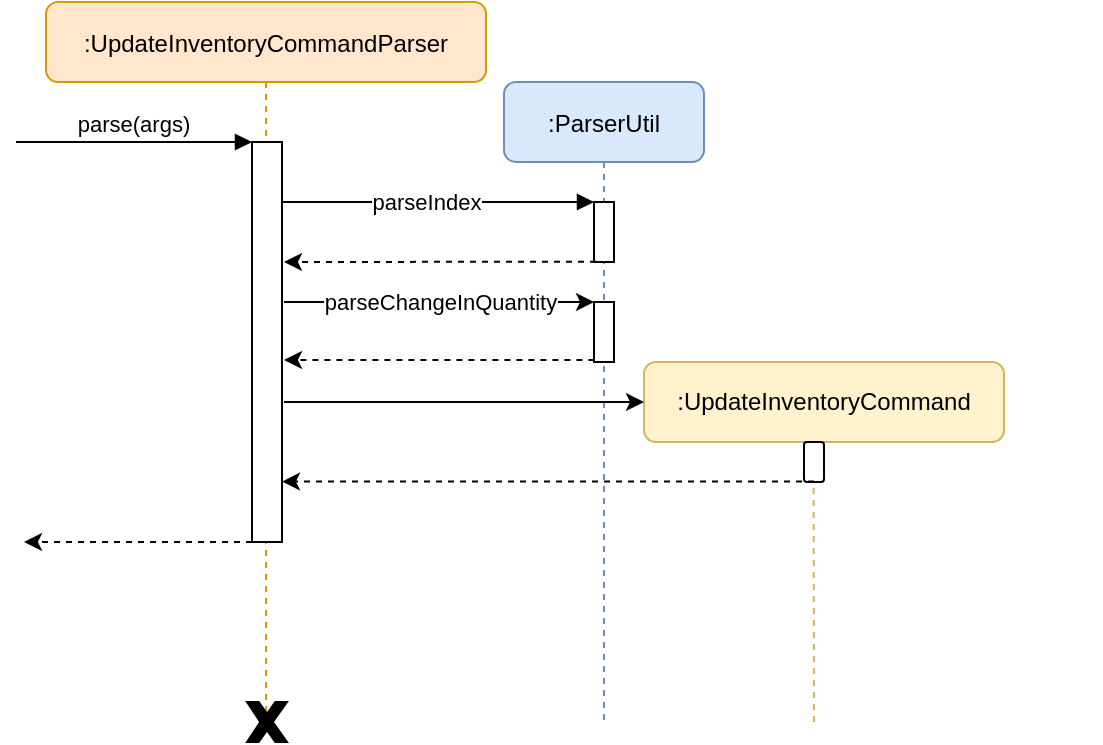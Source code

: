 <mxfile version="13.9.2" type="google"><diagram id="kgpKYQtTHZ0yAKxKKP6v" name="Page-1"><mxGraphModel dx="1426" dy="923" grid="1" gridSize="10" guides="1" tooltips="1" connect="1" arrows="1" fold="1" page="1" pageScale="1" pageWidth="850" pageHeight="1100" background="#ffffff" math="0" shadow="0"><root><mxCell id="0"/><mxCell id="1" parent="0"/><mxCell id="3nuBFxr9cyL0pnOWT2aG-1" value=":UpdateInventoryCommandParser" style="shape=umlLifeline;perimeter=lifelinePerimeter;container=1;collapsible=0;recursiveResize=0;rounded=1;shadow=0;strokeWidth=1;fillColor=#ffe6cc;strokeColor=#d79b00;" parent="1" vertex="1"><mxGeometry x="71" y="80" width="220" height="360" as="geometry"/></mxCell><mxCell id="3nuBFxr9cyL0pnOWT2aG-2" value="" style="points=[];perimeter=orthogonalPerimeter;rounded=0;shadow=0;strokeWidth=1;" parent="3nuBFxr9cyL0pnOWT2aG-1" vertex="1"><mxGeometry x="103" y="70" width="15" height="200" as="geometry"/></mxCell><mxCell id="3nuBFxr9cyL0pnOWT2aG-3" value="parse(args)" style="verticalAlign=bottom;startArrow=none;endArrow=block;startSize=8;shadow=0;strokeWidth=1;startFill=0;" parent="3nuBFxr9cyL0pnOWT2aG-1" target="3nuBFxr9cyL0pnOWT2aG-2" edge="1"><mxGeometry relative="1" as="geometry"><mxPoint x="-15" y="70" as="sourcePoint"/></mxGeometry></mxCell><mxCell id="3nuBFxr9cyL0pnOWT2aG-5" value=":ParserUtil" style="shape=umlLifeline;perimeter=lifelinePerimeter;container=1;collapsible=0;recursiveResize=0;rounded=1;shadow=0;strokeWidth=1;size=40;fillColor=#dae8fc;strokeColor=#6c8ebf;" parent="1" vertex="1"><mxGeometry x="300" y="120" width="100" height="320" as="geometry"/></mxCell><mxCell id="3nuBFxr9cyL0pnOWT2aG-6" value="" style="points=[];perimeter=orthogonalPerimeter;rounded=0;shadow=0;strokeWidth=1;" parent="3nuBFxr9cyL0pnOWT2aG-5" vertex="1"><mxGeometry x="45" y="60" width="10" height="30" as="geometry"/></mxCell><mxCell id="3nuBFxr9cyL0pnOWT2aG-4" value="" style="points=[];perimeter=orthogonalPerimeter;rounded=0;shadow=0;strokeWidth=1;" parent="3nuBFxr9cyL0pnOWT2aG-5" vertex="1"><mxGeometry x="45" y="110" width="10" height="30" as="geometry"/></mxCell><mxCell id="3nuBFxr9cyL0pnOWT2aG-8" value="" style="verticalAlign=bottom;endArrow=block;shadow=0;strokeWidth=1;" parent="1" source="3nuBFxr9cyL0pnOWT2aG-2" target="3nuBFxr9cyL0pnOWT2aG-6" edge="1"><mxGeometry relative="1" as="geometry"><mxPoint x="275" y="160" as="sourcePoint"/><Array as="points"><mxPoint x="280" y="180"/></Array></mxGeometry></mxCell><mxCell id="ZvUBlLfRHNGKJ5I2yVPx-3" value="parseIndex" style="edgeLabel;html=1;align=center;verticalAlign=middle;resizable=0;points=[];" parent="3nuBFxr9cyL0pnOWT2aG-8" vertex="1" connectable="0"><mxGeometry x="0.161" y="-19" relative="1" as="geometry"><mxPoint x="-19" y="-19" as="offset"/></mxGeometry></mxCell><mxCell id="-x0xb8-hn3cwTsvxWdFa-1" value="" style="endArrow=classic;html=1;dashed=1;exitX=0.1;exitY=0.995;exitDx=0;exitDy=0;exitPerimeter=0;" parent="1" source="3nuBFxr9cyL0pnOWT2aG-6" edge="1"><mxGeometry width="50" height="50" relative="1" as="geometry"><mxPoint x="400" y="300" as="sourcePoint"/><mxPoint x="190" y="210" as="targetPoint"/></mxGeometry></mxCell><mxCell id="-x0xb8-hn3cwTsvxWdFa-2" value="" style="endArrow=classic;html=1;" parent="1" target="3nuBFxr9cyL0pnOWT2aG-4" edge="1"><mxGeometry width="50" height="50" relative="1" as="geometry"><mxPoint x="190" y="230" as="sourcePoint"/><mxPoint x="450" y="250" as="targetPoint"/><Array as="points"><mxPoint x="320" y="230"/></Array></mxGeometry></mxCell><mxCell id="ZvUBlLfRHNGKJ5I2yVPx-2" value="parseChangeInQuantity" style="edgeLabel;html=1;align=center;verticalAlign=middle;resizable=0;points=[];" parent="-x0xb8-hn3cwTsvxWdFa-2" vertex="1" connectable="0"><mxGeometry x="0.677" y="-52" relative="1" as="geometry"><mxPoint x="-52" y="-52" as="offset"/></mxGeometry></mxCell><mxCell id="-x0xb8-hn3cwTsvxWdFa-4" value="" style="endArrow=classic;html=1;exitX=0.02;exitY=0.967;exitDx=0;exitDy=0;exitPerimeter=0;dashed=1;" parent="1" source="3nuBFxr9cyL0pnOWT2aG-4" edge="1"><mxGeometry width="50" height="50" relative="1" as="geometry"><mxPoint x="350" y="281" as="sourcePoint"/><mxPoint x="190" y="259" as="targetPoint"/></mxGeometry></mxCell><mxCell id="-x0xb8-hn3cwTsvxWdFa-16" value="" style="endArrow=none;dashed=1;html=1;strokeColor=#d6b656;entryX=0.48;entryY=1.01;entryDx=0;entryDy=0;entryPerimeter=0;fillColor=#fff2cc;" parent="1" edge="1"><mxGeometry width="50" height="50" relative="1" as="geometry"><mxPoint x="455" y="440" as="sourcePoint"/><mxPoint x="454.8" y="310.2" as="targetPoint"/></mxGeometry></mxCell><mxCell id="-x0xb8-hn3cwTsvxWdFa-24" value="" style="endArrow=classic;html=1;strokeColor=#000000;dashed=1;" parent="1" edge="1"><mxGeometry width="50" height="50" relative="1" as="geometry"><mxPoint x="590" y="380" as="sourcePoint"/><mxPoint x="590" y="380" as="targetPoint"/></mxGeometry></mxCell><mxCell id="-x0xb8-hn3cwTsvxWdFa-32" value=":UpdateInventoryCommand" style="rounded=1;whiteSpace=wrap;html=1;strokeColor=#d6b656;fillColor=#fff2cc;" parent="1" vertex="1"><mxGeometry x="370" y="260" width="180" height="40" as="geometry"/></mxCell><mxCell id="-x0xb8-hn3cwTsvxWdFa-33" value="" style="html=1;points=[];perimeter=orthogonalPerimeter;rounded=1;strokeColor=#000000;gradientColor=none;" parent="1" vertex="1"><mxGeometry x="450" y="300" width="10" height="20" as="geometry"/></mxCell><mxCell id="-x0xb8-hn3cwTsvxWdFa-34" value="" style="endArrow=classic;html=1;dashed=1;strokeColor=#000000;exitX=0.5;exitY=0.99;exitDx=0;exitDy=0;exitPerimeter=0;" parent="1" source="-x0xb8-hn3cwTsvxWdFa-33" target="3nuBFxr9cyL0pnOWT2aG-2" edge="1"><mxGeometry width="50" height="50" relative="1" as="geometry"><mxPoint x="700" y="480" as="sourcePoint"/><mxPoint x="450" y="340" as="targetPoint"/></mxGeometry></mxCell><mxCell id="t77Hw3vbl_aRerDUm1Da-1" value="" style="endArrow=classic;html=1;entryX=0;entryY=0.5;entryDx=0;entryDy=0;" parent="1" target="-x0xb8-hn3cwTsvxWdFa-32" edge="1"><mxGeometry width="50" height="50" relative="1" as="geometry"><mxPoint x="190" y="280" as="sourcePoint"/><mxPoint x="450" y="260" as="targetPoint"/></mxGeometry></mxCell><mxCell id="-x0xb8-hn3cwTsvxWdFa-36" value="" style="verticalLabelPosition=bottom;verticalAlign=top;html=1;shape=mxgraph.basic.x;rounded=1;strokeColor=#000000;gradientColor=none;fillColor=#000000;" parent="1" vertex="1"><mxGeometry x="171.5" y="430" width="20" height="20" as="geometry"/></mxCell><mxCell id="t77Hw3vbl_aRerDUm1Da-3" style="edgeStyle=orthogonalEdgeStyle;rounded=0;orthogonalLoop=1;jettySize=auto;html=1;exitX=0.33;exitY=0.5;exitDx=0;exitDy=0;exitPerimeter=0;entryX=0.65;entryY=0.5;entryDx=0;entryDy=0;entryPerimeter=0;" parent="1" source="-x0xb8-hn3cwTsvxWdFa-36" target="-x0xb8-hn3cwTsvxWdFa-36" edge="1"><mxGeometry relative="1" as="geometry"/></mxCell><mxCell id="t77Hw3vbl_aRerDUm1Da-4" value="" style="endArrow=classic;html=1;dashed=1;strokeColor=#000000;exitX=0.5;exitY=0.99;exitDx=0;exitDy=0;exitPerimeter=0;" parent="1" edge="1"><mxGeometry width="50" height="50" relative="1" as="geometry"><mxPoint x="186" y="350.0" as="sourcePoint"/><mxPoint x="60" y="350" as="targetPoint"/></mxGeometry></mxCell></root></mxGraphModel></diagram></mxfile>
